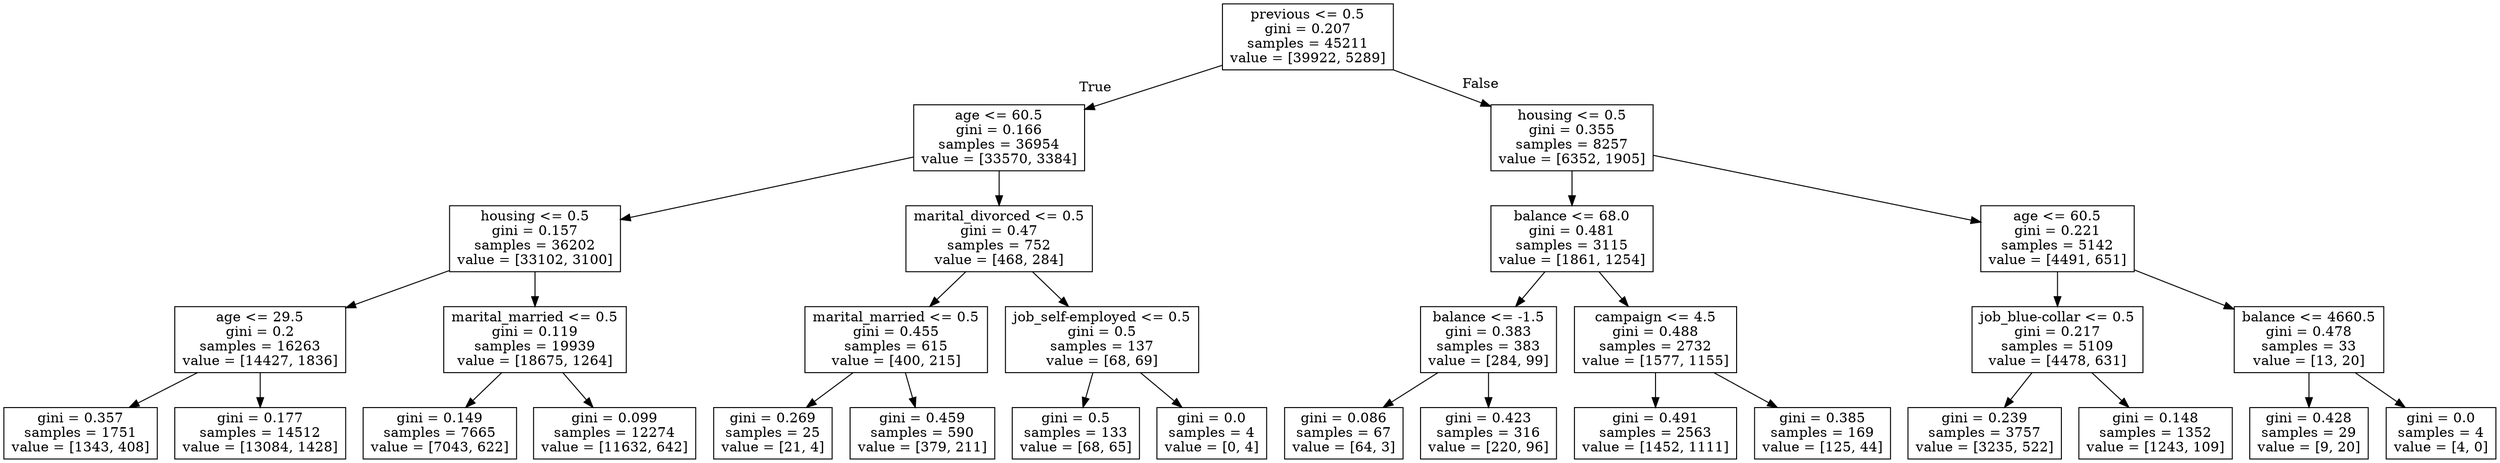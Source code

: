 digraph Tree {
node [shape=box] ;
0 [label="previous <= 0.5\ngini = 0.207\nsamples = 45211\nvalue = [39922, 5289]"] ;
1 [label="age <= 60.5\ngini = 0.166\nsamples = 36954\nvalue = [33570, 3384]"] ;
0 -> 1 [labeldistance=2.5, labelangle=45, headlabel="True"] ;
2 [label="housing <= 0.5\ngini = 0.157\nsamples = 36202\nvalue = [33102, 3100]"] ;
1 -> 2 ;
3 [label="age <= 29.5\ngini = 0.2\nsamples = 16263\nvalue = [14427, 1836]"] ;
2 -> 3 ;
4 [label="gini = 0.357\nsamples = 1751\nvalue = [1343, 408]"] ;
3 -> 4 ;
5 [label="gini = 0.177\nsamples = 14512\nvalue = [13084, 1428]"] ;
3 -> 5 ;
6 [label="marital_married <= 0.5\ngini = 0.119\nsamples = 19939\nvalue = [18675, 1264]"] ;
2 -> 6 ;
7 [label="gini = 0.149\nsamples = 7665\nvalue = [7043, 622]"] ;
6 -> 7 ;
8 [label="gini = 0.099\nsamples = 12274\nvalue = [11632, 642]"] ;
6 -> 8 ;
9 [label="marital_divorced <= 0.5\ngini = 0.47\nsamples = 752\nvalue = [468, 284]"] ;
1 -> 9 ;
10 [label="marital_married <= 0.5\ngini = 0.455\nsamples = 615\nvalue = [400, 215]"] ;
9 -> 10 ;
11 [label="gini = 0.269\nsamples = 25\nvalue = [21, 4]"] ;
10 -> 11 ;
12 [label="gini = 0.459\nsamples = 590\nvalue = [379, 211]"] ;
10 -> 12 ;
13 [label="job_self-employed <= 0.5\ngini = 0.5\nsamples = 137\nvalue = [68, 69]"] ;
9 -> 13 ;
14 [label="gini = 0.5\nsamples = 133\nvalue = [68, 65]"] ;
13 -> 14 ;
15 [label="gini = 0.0\nsamples = 4\nvalue = [0, 4]"] ;
13 -> 15 ;
16 [label="housing <= 0.5\ngini = 0.355\nsamples = 8257\nvalue = [6352, 1905]"] ;
0 -> 16 [labeldistance=2.5, labelangle=-45, headlabel="False"] ;
17 [label="balance <= 68.0\ngini = 0.481\nsamples = 3115\nvalue = [1861, 1254]"] ;
16 -> 17 ;
18 [label="balance <= -1.5\ngini = 0.383\nsamples = 383\nvalue = [284, 99]"] ;
17 -> 18 ;
19 [label="gini = 0.086\nsamples = 67\nvalue = [64, 3]"] ;
18 -> 19 ;
20 [label="gini = 0.423\nsamples = 316\nvalue = [220, 96]"] ;
18 -> 20 ;
21 [label="campaign <= 4.5\ngini = 0.488\nsamples = 2732\nvalue = [1577, 1155]"] ;
17 -> 21 ;
22 [label="gini = 0.491\nsamples = 2563\nvalue = [1452, 1111]"] ;
21 -> 22 ;
23 [label="gini = 0.385\nsamples = 169\nvalue = [125, 44]"] ;
21 -> 23 ;
24 [label="age <= 60.5\ngini = 0.221\nsamples = 5142\nvalue = [4491, 651]"] ;
16 -> 24 ;
25 [label="job_blue-collar <= 0.5\ngini = 0.217\nsamples = 5109\nvalue = [4478, 631]"] ;
24 -> 25 ;
26 [label="gini = 0.239\nsamples = 3757\nvalue = [3235, 522]"] ;
25 -> 26 ;
27 [label="gini = 0.148\nsamples = 1352\nvalue = [1243, 109]"] ;
25 -> 27 ;
28 [label="balance <= 4660.5\ngini = 0.478\nsamples = 33\nvalue = [13, 20]"] ;
24 -> 28 ;
29 [label="gini = 0.428\nsamples = 29\nvalue = [9, 20]"] ;
28 -> 29 ;
30 [label="gini = 0.0\nsamples = 4\nvalue = [4, 0]"] ;
28 -> 30 ;
}